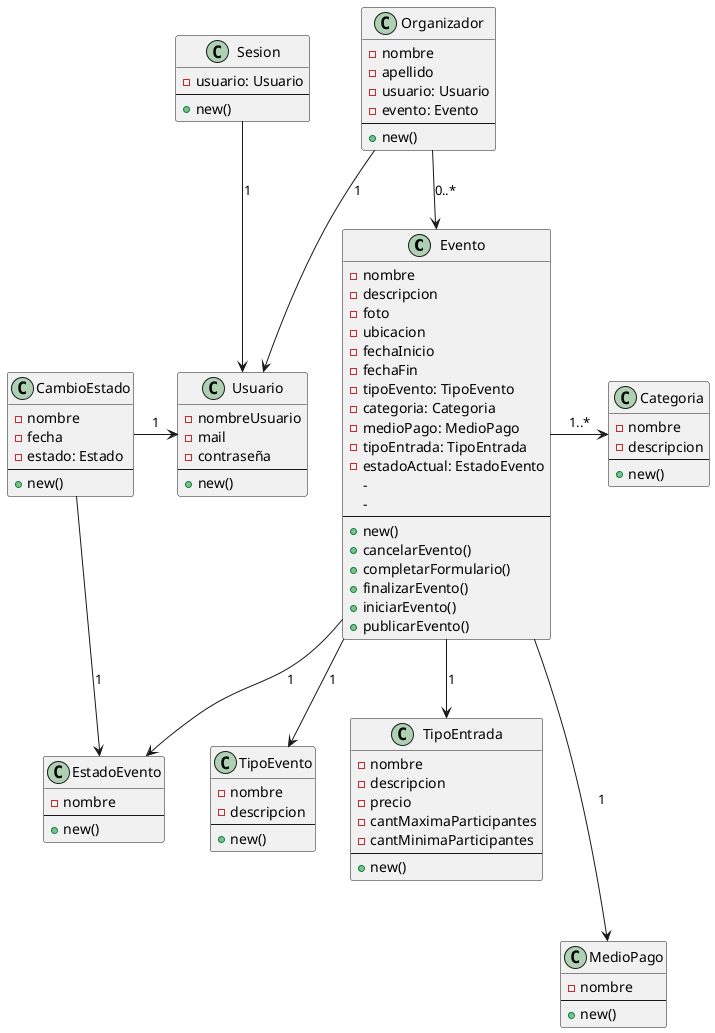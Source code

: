 @startuml

class Evento{
    -nombre
    -descripcion
    -foto
    -ubicacion
    -fechaInicio
    -fechaFin
    -tipoEvento: TipoEvento
    -categoria: Categoria
    -medioPago: MedioPago
    -tipoEntrada: TipoEntrada
    -estadoActual: EstadoEvento
    -
    -
    --
    +new()
    +cancelarEvento()
    +completarFormulario()
    +finalizarEvento()
    +iniciarEvento()
    +publicarEvento()
}

Evento -> Categoria: 1..*
Evento --> TipoEvento: 1
Evento --> TipoEntrada: 1
Evento ---> MedioPago: 1
Evento --> EstadoEvento: 1

class TipoEntrada{
    -nombre
    -descripcion
    -precio
    -cantMaximaParticipantes
    -cantMinimaParticipantes
    --
    +new()
}

class Categoria{
    -nombre
    -descripcion
    --
    +new()
}

class MedioPago{
    -nombre
    --
    +new()
}

class TipoEvento{
    -nombre
    -descripcion
    --
    +new()
}

class EstadoEvento{
    -nombre
    --
    +new()
}

class CambioEstado{
    -nombre
    -fecha
    -estado: Estado
    --
    +new()
}

class Sesion{
    -usuario: Usuario
    --
    +new()
}

Sesion --> Usuario: 1

class Usuario{
    -nombreUsuario
    -mail
    -contraseña
    --
    +new()
}

class Organizador{
    -nombre
    -apellido
    -usuario: Usuario
    -evento: Evento
    --
    +new()
}

Organizador -> Usuario: 1
Organizador --> Evento: 0..*

CambioEstado --> EstadoEvento: 1
CambioEstado -> Usuario: 1

@enduml